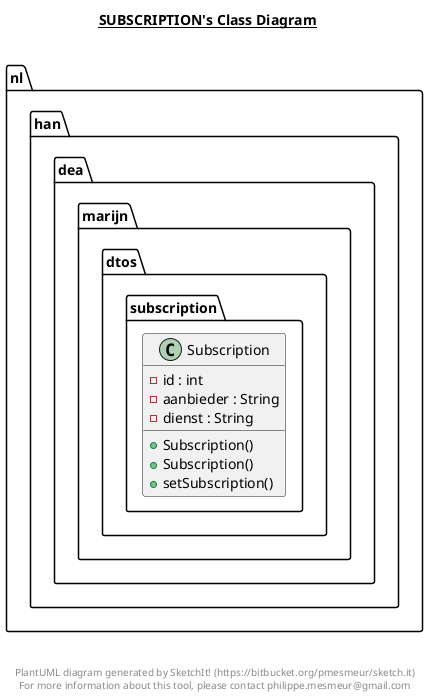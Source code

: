 @startuml

title __SUBSCRIPTION's Class Diagram__\n

  package nl.han.dea.marijn.dtos.subscription {
    class Subscription {
        - id : int
        - aanbieder : String
        - dienst : String
        + Subscription()
        + Subscription()
        + setSubscription()
    }
  }
  



right footer


PlantUML diagram generated by SketchIt! (https://bitbucket.org/pmesmeur/sketch.it)
For more information about this tool, please contact philippe.mesmeur@gmail.com
endfooter

@enduml
